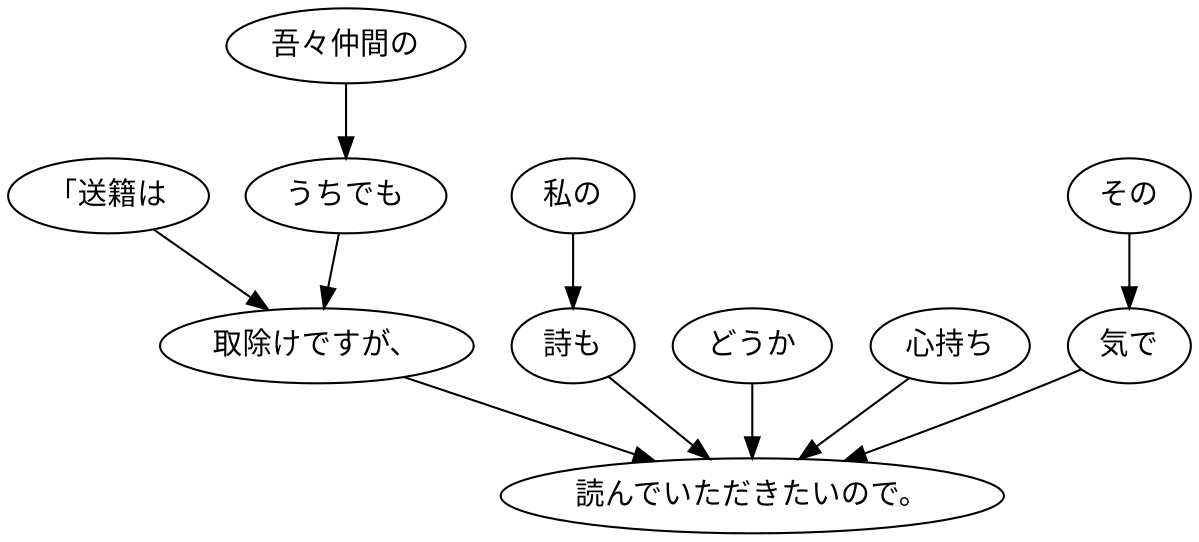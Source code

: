 digraph graph3843 {
	node0 [label="「送籍は"];
	node1 [label="吾々仲間の"];
	node2 [label="うちでも"];
	node3 [label="取除けですが、"];
	node4 [label="私の"];
	node5 [label="詩も"];
	node6 [label="どうか"];
	node7 [label="心持ち"];
	node8 [label="その"];
	node9 [label="気で"];
	node10 [label="読んでいただきたいので。"];
	node0 -> node3;
	node1 -> node2;
	node2 -> node3;
	node3 -> node10;
	node4 -> node5;
	node5 -> node10;
	node6 -> node10;
	node7 -> node10;
	node8 -> node9;
	node9 -> node10;
}
